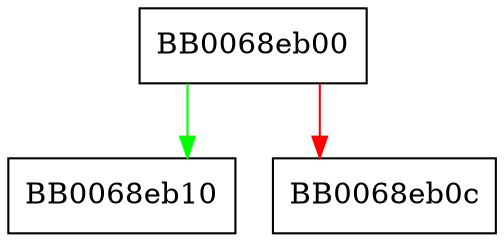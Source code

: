 digraph ossl_prov_bio_new_file {
  node [shape="box"];
  graph [splines=ortho];
  BB0068eb00 -> BB0068eb10 [color="green"];
  BB0068eb00 -> BB0068eb0c [color="red"];
}